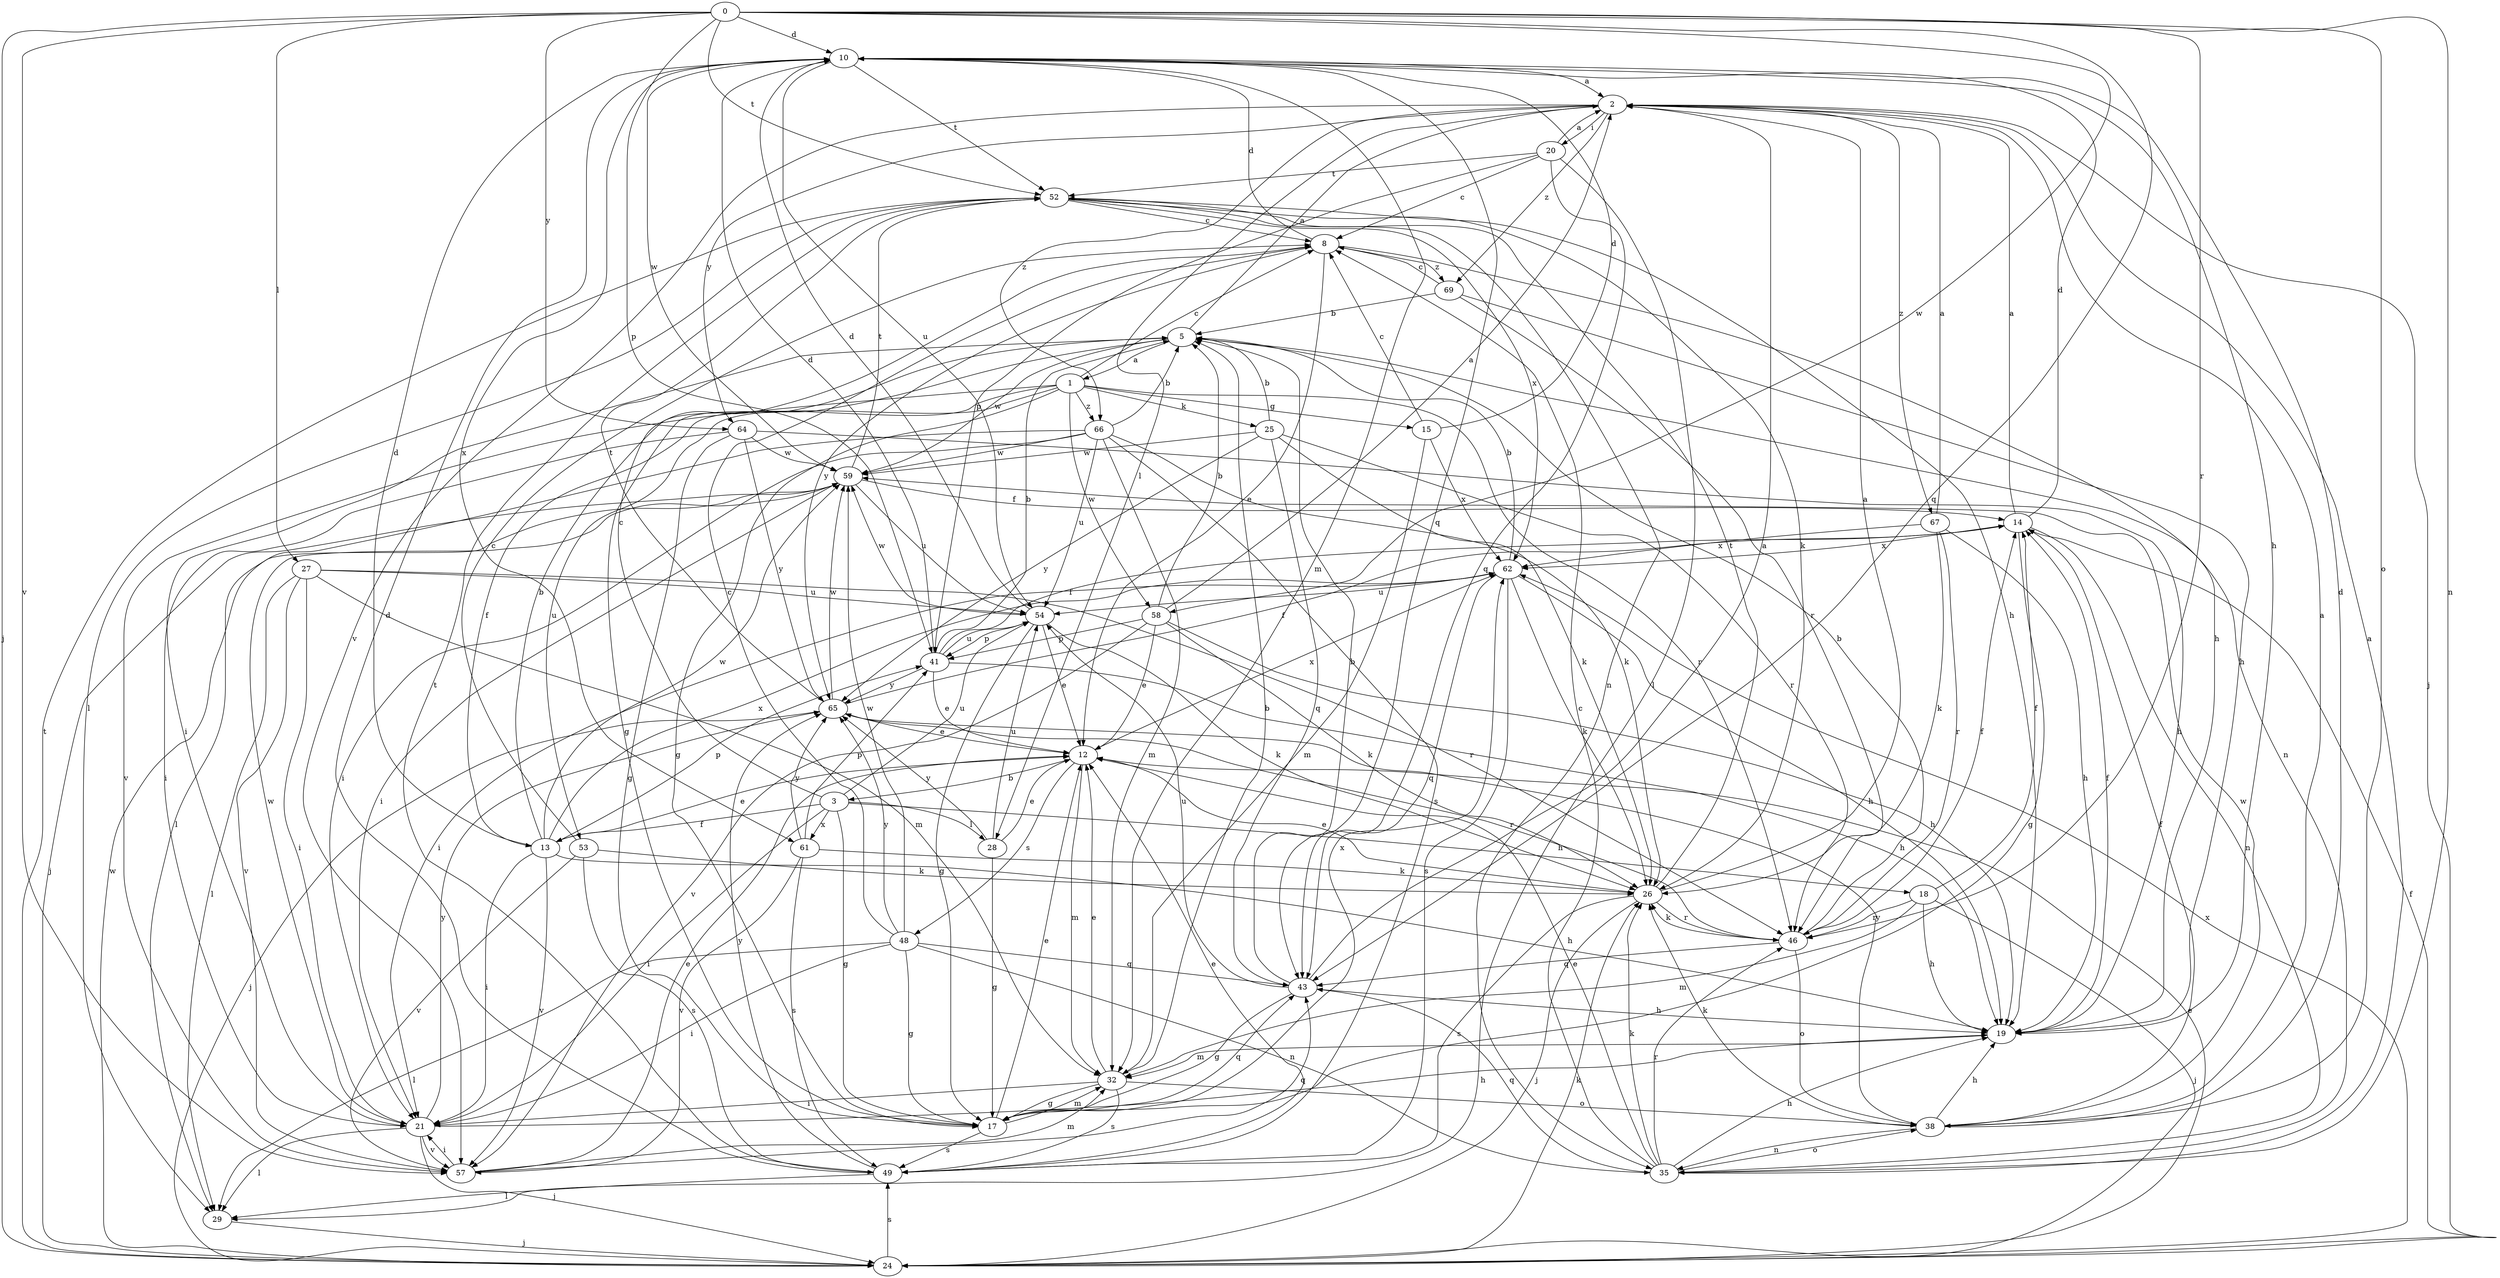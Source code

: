 strict digraph  {
0;
1;
2;
3;
5;
8;
10;
12;
13;
14;
15;
17;
18;
19;
20;
21;
24;
25;
26;
27;
28;
29;
32;
35;
38;
41;
43;
46;
48;
49;
52;
53;
54;
57;
58;
59;
61;
62;
64;
65;
66;
67;
69;
0 -> 10  [label=d];
0 -> 24  [label=j];
0 -> 27  [label=l];
0 -> 35  [label=n];
0 -> 38  [label=o];
0 -> 41  [label=p];
0 -> 43  [label=q];
0 -> 46  [label=r];
0 -> 52  [label=t];
0 -> 57  [label=v];
0 -> 58  [label=w];
0 -> 64  [label=y];
1 -> 8  [label=c];
1 -> 13  [label=f];
1 -> 15  [label=g];
1 -> 17  [label=g];
1 -> 25  [label=k];
1 -> 46  [label=r];
1 -> 53  [label=u];
1 -> 57  [label=v];
1 -> 58  [label=w];
1 -> 66  [label=z];
2 -> 20  [label=i];
2 -> 24  [label=j];
2 -> 28  [label=l];
2 -> 57  [label=v];
2 -> 64  [label=y];
2 -> 66  [label=z];
2 -> 67  [label=z];
2 -> 69  [label=z];
3 -> 8  [label=c];
3 -> 13  [label=f];
3 -> 17  [label=g];
3 -> 18  [label=h];
3 -> 21  [label=i];
3 -> 28  [label=l];
3 -> 54  [label=u];
3 -> 61  [label=x];
5 -> 1  [label=a];
5 -> 2  [label=a];
5 -> 17  [label=g];
5 -> 21  [label=i];
5 -> 35  [label=n];
5 -> 59  [label=w];
8 -> 10  [label=d];
8 -> 12  [label=e];
8 -> 19  [label=h];
8 -> 65  [label=y];
8 -> 69  [label=z];
10 -> 2  [label=a];
10 -> 19  [label=h];
10 -> 32  [label=m];
10 -> 43  [label=q];
10 -> 52  [label=t];
10 -> 54  [label=u];
10 -> 59  [label=w];
10 -> 61  [label=x];
12 -> 3  [label=b];
12 -> 32  [label=m];
12 -> 48  [label=s];
12 -> 62  [label=x];
13 -> 5  [label=b];
13 -> 10  [label=d];
13 -> 12  [label=e];
13 -> 19  [label=h];
13 -> 21  [label=i];
13 -> 41  [label=p];
13 -> 57  [label=v];
13 -> 59  [label=w];
13 -> 62  [label=x];
14 -> 2  [label=a];
14 -> 10  [label=d];
14 -> 17  [label=g];
14 -> 35  [label=n];
14 -> 62  [label=x];
15 -> 8  [label=c];
15 -> 10  [label=d];
15 -> 32  [label=m];
15 -> 62  [label=x];
17 -> 12  [label=e];
17 -> 32  [label=m];
17 -> 43  [label=q];
17 -> 49  [label=s];
17 -> 62  [label=x];
18 -> 14  [label=f];
18 -> 19  [label=h];
18 -> 24  [label=j];
18 -> 32  [label=m];
18 -> 46  [label=r];
19 -> 14  [label=f];
19 -> 32  [label=m];
20 -> 2  [label=a];
20 -> 8  [label=c];
20 -> 29  [label=l];
20 -> 41  [label=p];
20 -> 43  [label=q];
20 -> 52  [label=t];
21 -> 19  [label=h];
21 -> 24  [label=j];
21 -> 29  [label=l];
21 -> 57  [label=v];
21 -> 59  [label=w];
21 -> 65  [label=y];
24 -> 12  [label=e];
24 -> 14  [label=f];
24 -> 26  [label=k];
24 -> 49  [label=s];
24 -> 52  [label=t];
24 -> 59  [label=w];
24 -> 62  [label=x];
25 -> 5  [label=b];
25 -> 26  [label=k];
25 -> 43  [label=q];
25 -> 46  [label=r];
25 -> 59  [label=w];
25 -> 65  [label=y];
26 -> 2  [label=a];
26 -> 12  [label=e];
26 -> 24  [label=j];
26 -> 46  [label=r];
26 -> 49  [label=s];
26 -> 52  [label=t];
27 -> 21  [label=i];
27 -> 29  [label=l];
27 -> 32  [label=m];
27 -> 46  [label=r];
27 -> 54  [label=u];
27 -> 57  [label=v];
28 -> 12  [label=e];
28 -> 17  [label=g];
28 -> 54  [label=u];
28 -> 65  [label=y];
29 -> 24  [label=j];
32 -> 5  [label=b];
32 -> 12  [label=e];
32 -> 17  [label=g];
32 -> 21  [label=i];
32 -> 38  [label=o];
32 -> 49  [label=s];
35 -> 2  [label=a];
35 -> 8  [label=c];
35 -> 12  [label=e];
35 -> 19  [label=h];
35 -> 26  [label=k];
35 -> 38  [label=o];
35 -> 43  [label=q];
35 -> 46  [label=r];
38 -> 2  [label=a];
38 -> 10  [label=d];
38 -> 14  [label=f];
38 -> 19  [label=h];
38 -> 26  [label=k];
38 -> 35  [label=n];
38 -> 59  [label=w];
38 -> 65  [label=y];
41 -> 5  [label=b];
41 -> 10  [label=d];
41 -> 12  [label=e];
41 -> 14  [label=f];
41 -> 19  [label=h];
41 -> 54  [label=u];
41 -> 65  [label=y];
43 -> 2  [label=a];
43 -> 5  [label=b];
43 -> 17  [label=g];
43 -> 19  [label=h];
43 -> 54  [label=u];
46 -> 5  [label=b];
46 -> 14  [label=f];
46 -> 26  [label=k];
46 -> 38  [label=o];
46 -> 43  [label=q];
48 -> 8  [label=c];
48 -> 17  [label=g];
48 -> 21  [label=i];
48 -> 29  [label=l];
48 -> 35  [label=n];
48 -> 43  [label=q];
48 -> 59  [label=w];
48 -> 65  [label=y];
49 -> 10  [label=d];
49 -> 12  [label=e];
49 -> 29  [label=l];
49 -> 52  [label=t];
49 -> 65  [label=y];
52 -> 8  [label=c];
52 -> 19  [label=h];
52 -> 26  [label=k];
52 -> 29  [label=l];
52 -> 35  [label=n];
52 -> 62  [label=x];
53 -> 8  [label=c];
53 -> 26  [label=k];
53 -> 49  [label=s];
53 -> 57  [label=v];
54 -> 10  [label=d];
54 -> 12  [label=e];
54 -> 17  [label=g];
54 -> 26  [label=k];
54 -> 41  [label=p];
54 -> 59  [label=w];
57 -> 12  [label=e];
57 -> 21  [label=i];
57 -> 32  [label=m];
57 -> 43  [label=q];
58 -> 2  [label=a];
58 -> 5  [label=b];
58 -> 12  [label=e];
58 -> 19  [label=h];
58 -> 26  [label=k];
58 -> 41  [label=p];
58 -> 57  [label=v];
59 -> 14  [label=f];
59 -> 21  [label=i];
59 -> 24  [label=j];
59 -> 52  [label=t];
59 -> 54  [label=u];
61 -> 26  [label=k];
61 -> 41  [label=p];
61 -> 49  [label=s];
61 -> 57  [label=v];
61 -> 65  [label=y];
62 -> 5  [label=b];
62 -> 19  [label=h];
62 -> 21  [label=i];
62 -> 26  [label=k];
62 -> 43  [label=q];
62 -> 49  [label=s];
62 -> 54  [label=u];
64 -> 17  [label=g];
64 -> 19  [label=h];
64 -> 21  [label=i];
64 -> 59  [label=w];
64 -> 65  [label=y];
65 -> 12  [label=e];
65 -> 14  [label=f];
65 -> 24  [label=j];
65 -> 46  [label=r];
65 -> 52  [label=t];
65 -> 59  [label=w];
66 -> 5  [label=b];
66 -> 21  [label=i];
66 -> 26  [label=k];
66 -> 29  [label=l];
66 -> 32  [label=m];
66 -> 49  [label=s];
66 -> 54  [label=u];
66 -> 59  [label=w];
67 -> 2  [label=a];
67 -> 19  [label=h];
67 -> 26  [label=k];
67 -> 46  [label=r];
67 -> 62  [label=x];
69 -> 5  [label=b];
69 -> 8  [label=c];
69 -> 19  [label=h];
69 -> 46  [label=r];
}
